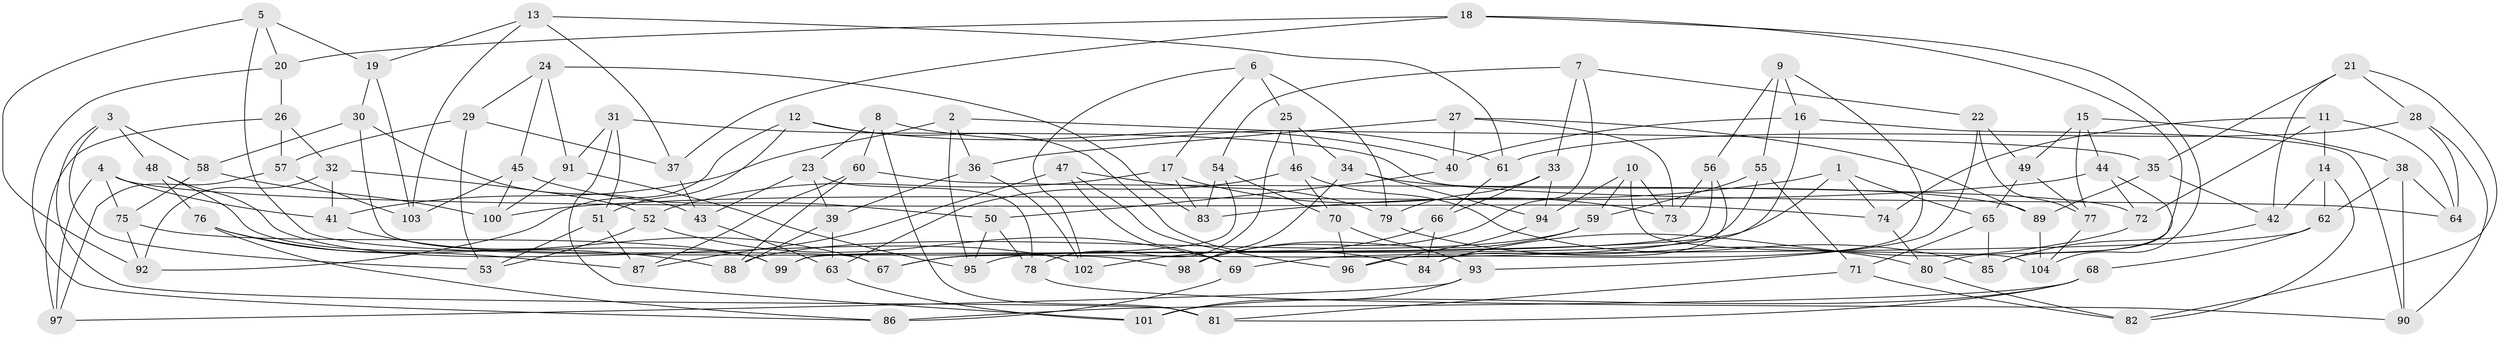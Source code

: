 // Generated by graph-tools (version 1.1) at 2025/16/03/09/25 04:16:14]
// undirected, 104 vertices, 208 edges
graph export_dot {
graph [start="1"]
  node [color=gray90,style=filled];
  1;
  2;
  3;
  4;
  5;
  6;
  7;
  8;
  9;
  10;
  11;
  12;
  13;
  14;
  15;
  16;
  17;
  18;
  19;
  20;
  21;
  22;
  23;
  24;
  25;
  26;
  27;
  28;
  29;
  30;
  31;
  32;
  33;
  34;
  35;
  36;
  37;
  38;
  39;
  40;
  41;
  42;
  43;
  44;
  45;
  46;
  47;
  48;
  49;
  50;
  51;
  52;
  53;
  54;
  55;
  56;
  57;
  58;
  59;
  60;
  61;
  62;
  63;
  64;
  65;
  66;
  67;
  68;
  69;
  70;
  71;
  72;
  73;
  74;
  75;
  76;
  77;
  78;
  79;
  80;
  81;
  82;
  83;
  84;
  85;
  86;
  87;
  88;
  89;
  90;
  91;
  92;
  93;
  94;
  95;
  96;
  97;
  98;
  99;
  100;
  101;
  102;
  103;
  104;
  1 -- 74;
  1 -- 65;
  1 -- 67;
  1 -- 83;
  2 -- 35;
  2 -- 95;
  2 -- 41;
  2 -- 36;
  3 -- 53;
  3 -- 58;
  3 -- 48;
  3 -- 81;
  4 -- 74;
  4 -- 75;
  4 -- 41;
  4 -- 97;
  5 -- 98;
  5 -- 19;
  5 -- 20;
  5 -- 92;
  6 -- 79;
  6 -- 17;
  6 -- 102;
  6 -- 25;
  7 -- 98;
  7 -- 54;
  7 -- 22;
  7 -- 33;
  8 -- 60;
  8 -- 23;
  8 -- 81;
  8 -- 61;
  9 -- 16;
  9 -- 56;
  9 -- 55;
  9 -- 96;
  10 -- 59;
  10 -- 73;
  10 -- 104;
  10 -- 94;
  11 -- 72;
  11 -- 14;
  11 -- 74;
  11 -- 64;
  12 -- 40;
  12 -- 84;
  12 -- 51;
  12 -- 92;
  13 -- 103;
  13 -- 37;
  13 -- 19;
  13 -- 61;
  14 -- 62;
  14 -- 82;
  14 -- 42;
  15 -- 77;
  15 -- 49;
  15 -- 44;
  15 -- 38;
  16 -- 40;
  16 -- 90;
  16 -- 95;
  17 -- 83;
  17 -- 73;
  17 -- 52;
  18 -- 20;
  18 -- 104;
  18 -- 80;
  18 -- 37;
  19 -- 30;
  19 -- 103;
  20 -- 26;
  20 -- 86;
  21 -- 42;
  21 -- 35;
  21 -- 82;
  21 -- 28;
  22 -- 93;
  22 -- 49;
  22 -- 77;
  23 -- 39;
  23 -- 43;
  23 -- 78;
  24 -- 83;
  24 -- 91;
  24 -- 45;
  24 -- 29;
  25 -- 46;
  25 -- 78;
  25 -- 34;
  26 -- 32;
  26 -- 57;
  26 -- 97;
  27 -- 89;
  27 -- 36;
  27 -- 40;
  27 -- 73;
  28 -- 64;
  28 -- 61;
  28 -- 90;
  29 -- 57;
  29 -- 53;
  29 -- 37;
  30 -- 58;
  30 -- 43;
  30 -- 67;
  31 -- 51;
  31 -- 101;
  31 -- 91;
  31 -- 64;
  32 -- 52;
  32 -- 92;
  32 -- 41;
  33 -- 66;
  33 -- 79;
  33 -- 94;
  34 -- 98;
  34 -- 89;
  34 -- 94;
  35 -- 42;
  35 -- 89;
  36 -- 39;
  36 -- 102;
  37 -- 43;
  38 -- 64;
  38 -- 62;
  38 -- 90;
  39 -- 88;
  39 -- 63;
  40 -- 50;
  41 -- 67;
  42 -- 85;
  43 -- 63;
  44 -- 72;
  44 -- 85;
  44 -- 100;
  45 -- 50;
  45 -- 103;
  45 -- 100;
  46 -- 63;
  46 -- 70;
  46 -- 85;
  47 -- 69;
  47 -- 96;
  47 -- 79;
  47 -- 87;
  48 -- 102;
  48 -- 76;
  48 -- 99;
  49 -- 77;
  49 -- 65;
  50 -- 95;
  50 -- 78;
  51 -- 87;
  51 -- 53;
  52 -- 69;
  52 -- 53;
  54 -- 99;
  54 -- 70;
  54 -- 83;
  55 -- 59;
  55 -- 71;
  55 -- 67;
  56 -- 84;
  56 -- 99;
  56 -- 73;
  57 -- 97;
  57 -- 103;
  58 -- 100;
  58 -- 75;
  59 -- 88;
  59 -- 98;
  60 -- 88;
  60 -- 72;
  60 -- 87;
  61 -- 66;
  62 -- 68;
  62 -- 69;
  63 -- 101;
  65 -- 85;
  65 -- 71;
  66 -- 102;
  66 -- 84;
  68 -- 81;
  68 -- 86;
  68 -- 101;
  69 -- 86;
  70 -- 96;
  70 -- 93;
  71 -- 81;
  71 -- 82;
  72 -- 84;
  74 -- 80;
  75 -- 92;
  75 -- 99;
  76 -- 86;
  76 -- 87;
  76 -- 88;
  77 -- 104;
  78 -- 90;
  79 -- 80;
  80 -- 82;
  89 -- 104;
  91 -- 95;
  91 -- 100;
  93 -- 101;
  93 -- 97;
  94 -- 96;
}
